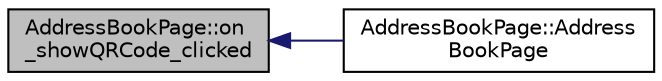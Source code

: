 digraph "AddressBookPage::on_showQRCode_clicked"
{
  edge [fontname="Helvetica",fontsize="10",labelfontname="Helvetica",labelfontsize="10"];
  node [fontname="Helvetica",fontsize="10",shape=record];
  rankdir="LR";
  Node60 [label="AddressBookPage::on\l_showQRCode_clicked",height=0.2,width=0.4,color="black", fillcolor="grey75", style="filled", fontcolor="black"];
  Node60 -> Node61 [dir="back",color="midnightblue",fontsize="10",style="solid",fontname="Helvetica"];
  Node61 [label="AddressBookPage::Address\lBookPage",height=0.2,width=0.4,color="black", fillcolor="white", style="filled",URL="$d3/d4a/class_address_book_page.html#ad53c82a9181ae7627c06b9c49971ec52"];
}
